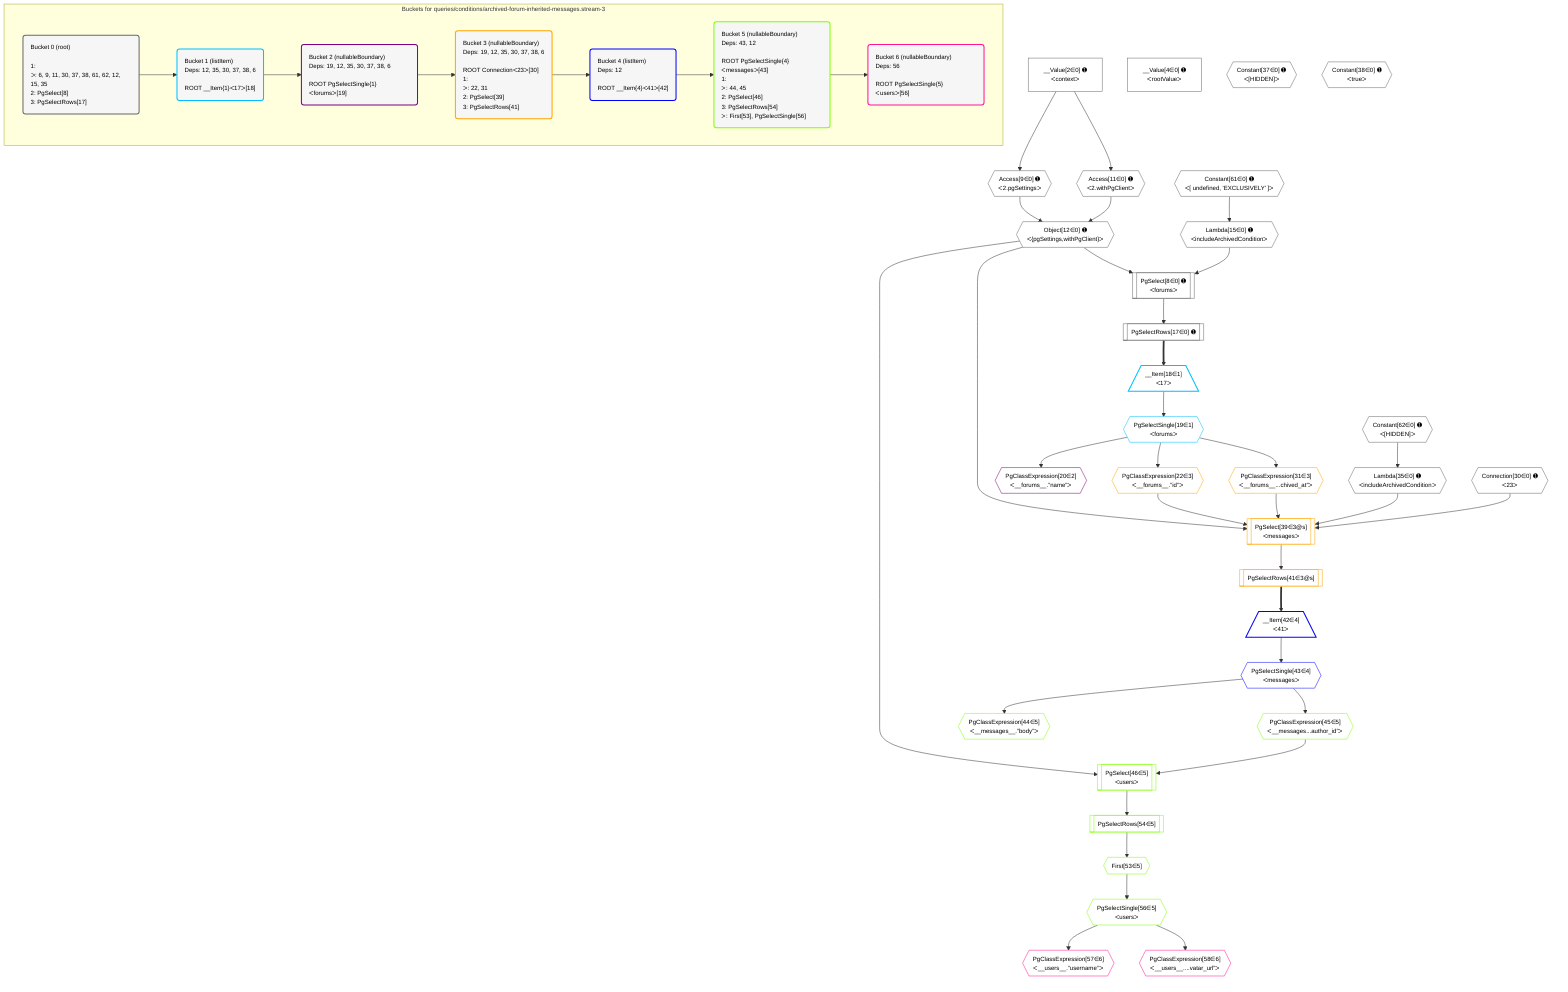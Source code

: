 %%{init: {'themeVariables': { 'fontSize': '12px'}}}%%
graph TD
    classDef path fill:#eee,stroke:#000,color:#000
    classDef plan fill:#fff,stroke-width:1px,color:#000
    classDef itemplan fill:#fff,stroke-width:2px,color:#000
    classDef unbatchedplan fill:#dff,stroke-width:1px,color:#000
    classDef sideeffectplan fill:#fcc,stroke-width:2px,color:#000
    classDef bucket fill:#f6f6f6,color:#000,stroke-width:2px,text-align:left

    subgraph "Buckets for queries/conditions/archived-forum-inherited-messages.stream-3"
    Bucket0("Bucket 0 (root)<br /><br />1: <br />ᐳ: 6, 9, 11, 30, 37, 38, 61, 62, 12, 15, 35<br />2: PgSelect[8]<br />3: PgSelectRows[17]"):::bucket
    Bucket1("Bucket 1 (listItem)<br />Deps: 12, 35, 30, 37, 38, 6<br /><br />ROOT __Item{1}ᐸ17ᐳ[18]"):::bucket
    Bucket2("Bucket 2 (nullableBoundary)<br />Deps: 19, 12, 35, 30, 37, 38, 6<br /><br />ROOT PgSelectSingle{1}ᐸforumsᐳ[19]"):::bucket
    Bucket3("Bucket 3 (nullableBoundary)<br />Deps: 19, 12, 35, 30, 37, 38, 6<br /><br />ROOT Connectionᐸ23ᐳ[30]<br />1: <br />ᐳ: 22, 31<br />2: PgSelect[39]<br />3: PgSelectRows[41]"):::bucket
    Bucket4("Bucket 4 (listItem)<br />Deps: 12<br /><br />ROOT __Item{4}ᐸ41ᐳ[42]"):::bucket
    Bucket5("Bucket 5 (nullableBoundary)<br />Deps: 43, 12<br /><br />ROOT PgSelectSingle{4}ᐸmessagesᐳ[43]<br />1: <br />ᐳ: 44, 45<br />2: PgSelect[46]<br />3: PgSelectRows[54]<br />ᐳ: First[53], PgSelectSingle[56]"):::bucket
    Bucket6("Bucket 6 (nullableBoundary)<br />Deps: 56<br /><br />ROOT PgSelectSingle{5}ᐸusersᐳ[56]"):::bucket
    end
    Bucket0 --> Bucket1
    Bucket1 --> Bucket2
    Bucket2 --> Bucket3
    Bucket3 --> Bucket4
    Bucket4 --> Bucket5
    Bucket5 --> Bucket6

    %% plan dependencies
    PgSelect8[["PgSelect[8∈0] ➊<br />ᐸforumsᐳ"]]:::plan
    Object12{{"Object[12∈0] ➊<br />ᐸ{pgSettings,withPgClient}ᐳ"}}:::plan
    Lambda15{{"Lambda[15∈0] ➊<br />ᐸincludeArchivedConditionᐳ"}}:::plan
    Object12 & Lambda15 --> PgSelect8
    Access9{{"Access[9∈0] ➊<br />ᐸ2.pgSettingsᐳ"}}:::plan
    Access11{{"Access[11∈0] ➊<br />ᐸ2.withPgClientᐳ"}}:::plan
    Access9 & Access11 --> Object12
    __Value2["__Value[2∈0] ➊<br />ᐸcontextᐳ"]:::plan
    __Value2 --> Access9
    __Value2 --> Access11
    Constant61{{"Constant[61∈0] ➊<br />ᐸ[ undefined, 'EXCLUSIVELY' ]ᐳ"}}:::plan
    Constant61 --> Lambda15
    PgSelectRows17[["PgSelectRows[17∈0] ➊"]]:::plan
    PgSelect8 --> PgSelectRows17
    Lambda35{{"Lambda[35∈0] ➊<br />ᐸincludeArchivedConditionᐳ"}}:::plan
    Constant62{{"Constant[62∈0] ➊<br />ᐸ[HIDDEN]ᐳ"}}:::plan
    Constant62 --> Lambda35
    __Value4["__Value[4∈0] ➊<br />ᐸrootValueᐳ"]:::plan
    Connection30{{"Connection[30∈0] ➊<br />ᐸ23ᐳ"}}:::plan
    Constant37{{"Constant[37∈0] ➊<br />ᐸ[HIDDEN]ᐳ"}}:::plan
    Constant38{{"Constant[38∈0] ➊<br />ᐸtrueᐳ"}}:::plan
    __Item18[/"__Item[18∈1]<br />ᐸ17ᐳ"\]:::itemplan
    PgSelectRows17 ==> __Item18
    PgSelectSingle19{{"PgSelectSingle[19∈1]<br />ᐸforumsᐳ"}}:::plan
    __Item18 --> PgSelectSingle19
    PgClassExpression20{{"PgClassExpression[20∈2]<br />ᐸ__forums__.”name”ᐳ"}}:::plan
    PgSelectSingle19 --> PgClassExpression20
    PgSelect39[["PgSelect[39∈3@s]<br />ᐸmessagesᐳ"]]:::plan
    PgClassExpression22{{"PgClassExpression[22∈3]<br />ᐸ__forums__.”id”ᐳ"}}:::plan
    PgClassExpression31{{"PgClassExpression[31∈3]<br />ᐸ__forums__...chived_at”ᐳ"}}:::plan
    Object12 & PgClassExpression22 & PgClassExpression31 & Lambda35 & Connection30 --> PgSelect39
    PgSelectSingle19 --> PgClassExpression22
    PgSelectSingle19 --> PgClassExpression31
    PgSelectRows41[["PgSelectRows[41∈3@s]"]]:::plan
    PgSelect39 --> PgSelectRows41
    __Item42[/"__Item[42∈4]<br />ᐸ41ᐳ"\]:::itemplan
    PgSelectRows41 ==> __Item42
    PgSelectSingle43{{"PgSelectSingle[43∈4]<br />ᐸmessagesᐳ"}}:::plan
    __Item42 --> PgSelectSingle43
    PgSelect46[["PgSelect[46∈5]<br />ᐸusersᐳ"]]:::plan
    PgClassExpression45{{"PgClassExpression[45∈5]<br />ᐸ__messages...author_id”ᐳ"}}:::plan
    Object12 & PgClassExpression45 --> PgSelect46
    PgClassExpression44{{"PgClassExpression[44∈5]<br />ᐸ__messages__.”body”ᐳ"}}:::plan
    PgSelectSingle43 --> PgClassExpression44
    PgSelectSingle43 --> PgClassExpression45
    First53{{"First[53∈5]"}}:::plan
    PgSelectRows54[["PgSelectRows[54∈5]"]]:::plan
    PgSelectRows54 --> First53
    PgSelect46 --> PgSelectRows54
    PgSelectSingle56{{"PgSelectSingle[56∈5]<br />ᐸusersᐳ"}}:::plan
    First53 --> PgSelectSingle56
    PgClassExpression57{{"PgClassExpression[57∈6]<br />ᐸ__users__.”username”ᐳ"}}:::plan
    PgSelectSingle56 --> PgClassExpression57
    PgClassExpression58{{"PgClassExpression[58∈6]<br />ᐸ__users__....vatar_url”ᐳ"}}:::plan
    PgSelectSingle56 --> PgClassExpression58

    %% define steps
    classDef bucket0 stroke:#696969
    class Bucket0,__Value2,__Value4,PgSelect8,Access9,Access11,Object12,Lambda15,PgSelectRows17,Connection30,Lambda35,Constant37,Constant38,Constant61,Constant62 bucket0
    classDef bucket1 stroke:#00bfff
    class Bucket1,__Item18,PgSelectSingle19 bucket1
    classDef bucket2 stroke:#7f007f
    class Bucket2,PgClassExpression20 bucket2
    classDef bucket3 stroke:#ffa500
    class Bucket3,PgClassExpression22,PgClassExpression31,PgSelect39,PgSelectRows41 bucket3
    classDef bucket4 stroke:#0000ff
    class Bucket4,__Item42,PgSelectSingle43 bucket4
    classDef bucket5 stroke:#7fff00
    class Bucket5,PgClassExpression44,PgClassExpression45,PgSelect46,First53,PgSelectRows54,PgSelectSingle56 bucket5
    classDef bucket6 stroke:#ff1493
    class Bucket6,PgClassExpression57,PgClassExpression58 bucket6